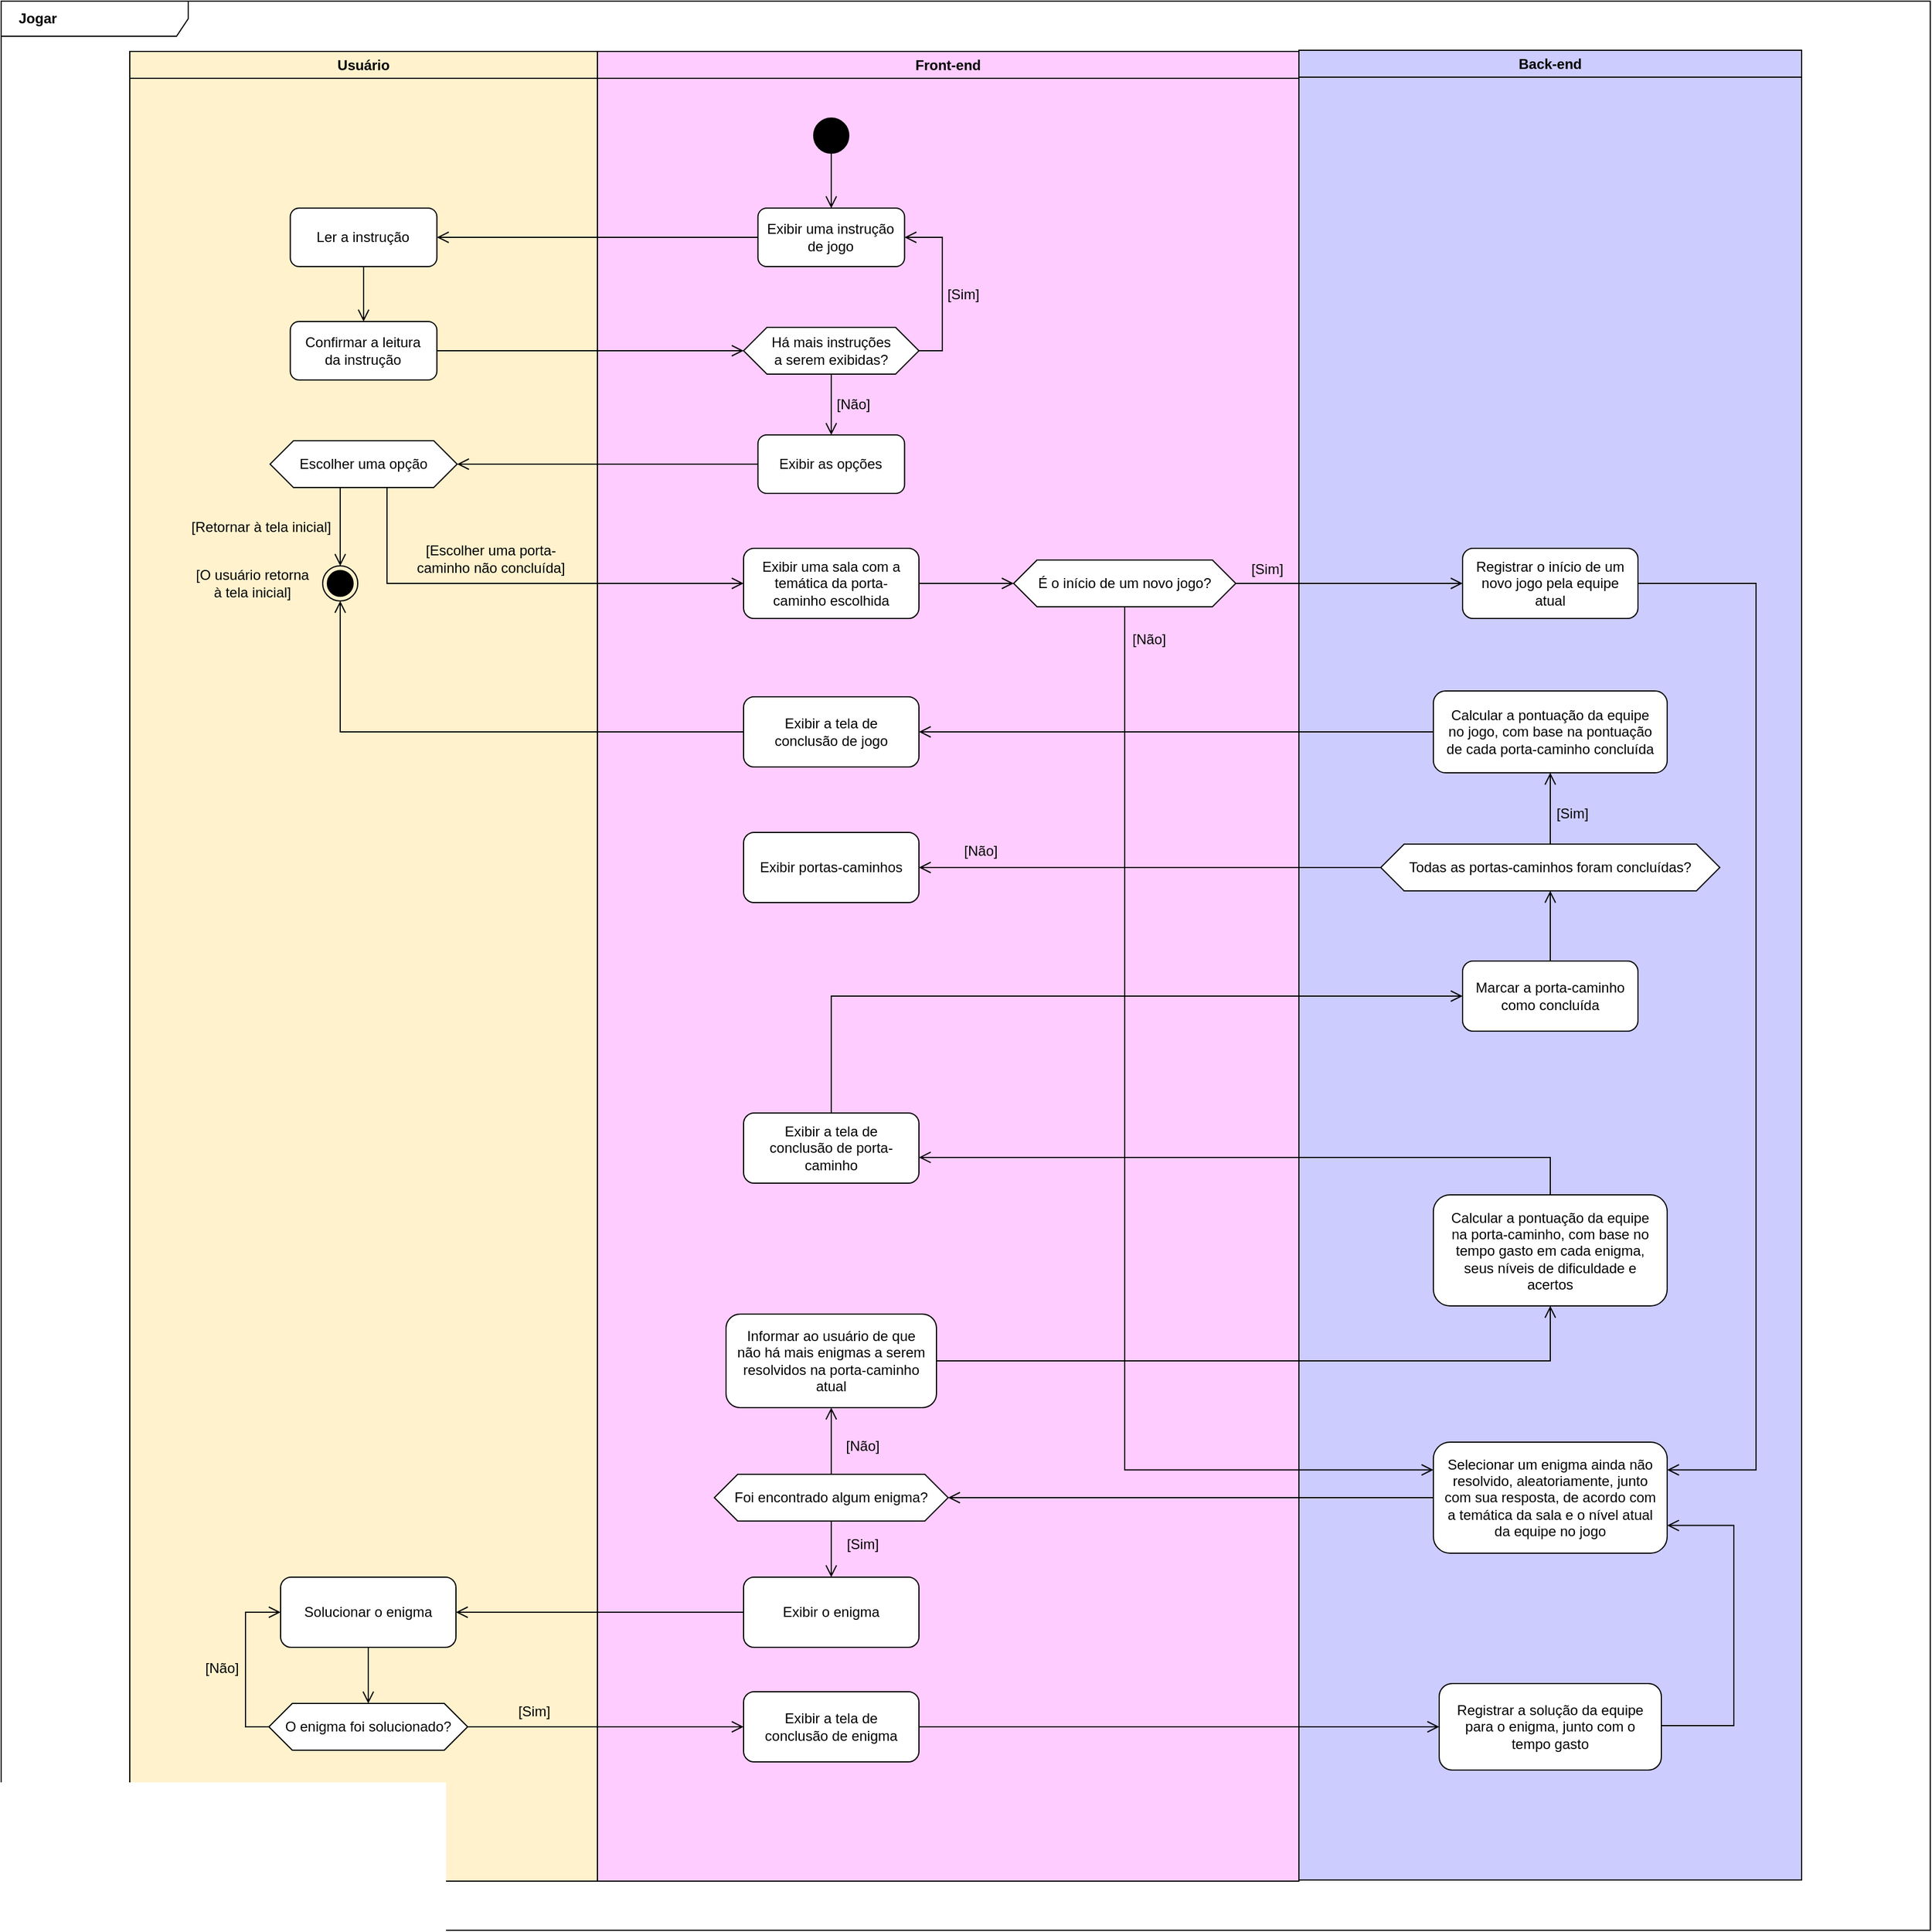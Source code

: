 <mxfile version="21.2.1" type="device">
  <diagram name="Page-1" id="sbLePd5Jf4oPedTLPVzy">
    <mxGraphModel dx="3156" dy="1716" grid="0" gridSize="10" guides="1" tooltips="1" connect="1" arrows="1" fold="1" page="0" pageScale="1" pageWidth="850" pageHeight="1100" math="0" shadow="0">
      <root>
        <mxCell id="0" />
        <mxCell id="1" parent="0" />
        <mxCell id="nPjNJv1jF-xkuSj_hzZt-1" value="Jogar" style="shape=umlFrame;whiteSpace=wrap;html=1;pointerEvents=0;recursiveResize=0;container=1;collapsible=0;width=160;fontSize=12;align=left;spacing=15;fontStyle=1" vertex="1" parent="1">
          <mxGeometry x="-937" y="-320" width="1650" height="1650" as="geometry" />
        </mxCell>
        <mxCell id="nPjNJv1jF-xkuSj_hzZt-2" value="Usuário" style="swimlane;whiteSpace=wrap;spacing=5;swimlaneFillColor=#FFF2CC;fillColor=#FFF2CC;" vertex="1" parent="nPjNJv1jF-xkuSj_hzZt-1">
          <mxGeometry x="110" y="43" width="400" height="1565" as="geometry">
            <mxRectangle x="164.5" y="128" width="90" height="30" as="alternateBounds" />
          </mxGeometry>
        </mxCell>
        <mxCell id="nPjNJv1jF-xkuSj_hzZt-30" style="edgeStyle=none;curved=1;rounded=0;orthogonalLoop=1;jettySize=auto;html=1;exitX=0.5;exitY=1;exitDx=0;exitDy=0;entryX=0.5;entryY=0;entryDx=0;entryDy=0;fontSize=12;startSize=6;endSize=8;endArrow=open;endFill=0;" edge="1" parent="nPjNJv1jF-xkuSj_hzZt-2" source="nPjNJv1jF-xkuSj_hzZt-24" target="nPjNJv1jF-xkuSj_hzZt-28">
          <mxGeometry relative="1" as="geometry" />
        </mxCell>
        <mxCell id="nPjNJv1jF-xkuSj_hzZt-24" value="Ler a instrução" style="strokeColor=default;whiteSpace=wrap;rounded=1;glass=0;spacing=3;" vertex="1" parent="nPjNJv1jF-xkuSj_hzZt-2">
          <mxGeometry x="137.3" y="134" width="125.4" height="50" as="geometry" />
        </mxCell>
        <mxCell id="nPjNJv1jF-xkuSj_hzZt-28" value="Confirmar a leitura da instrução" style="strokeColor=default;whiteSpace=wrap;rounded=1;glass=0;spacing=7;" vertex="1" parent="nPjNJv1jF-xkuSj_hzZt-2">
          <mxGeometry x="137.3" y="231" width="125.4" height="50" as="geometry" />
        </mxCell>
        <mxCell id="nPjNJv1jF-xkuSj_hzZt-49" style="edgeStyle=none;curved=1;rounded=0;orthogonalLoop=1;jettySize=auto;html=1;exitX=0.5;exitY=1;exitDx=0;exitDy=0;entryX=0.5;entryY=0;entryDx=0;entryDy=0;fontSize=12;startSize=6;endSize=8;endArrow=open;endFill=0;" edge="1" parent="nPjNJv1jF-xkuSj_hzZt-2" source="nPjNJv1jF-xkuSj_hzZt-46" target="nPjNJv1jF-xkuSj_hzZt-48">
          <mxGeometry relative="1" as="geometry" />
        </mxCell>
        <mxCell id="nPjNJv1jF-xkuSj_hzZt-46" value="Solucionar o enigma" style="strokeColor=default;whiteSpace=wrap;rounded=1;glass=0;spacing=8;" vertex="1" parent="nPjNJv1jF-xkuSj_hzZt-2">
          <mxGeometry x="129" y="1305" width="150" height="60" as="geometry" />
        </mxCell>
        <mxCell id="nPjNJv1jF-xkuSj_hzZt-50" style="edgeStyle=orthogonalEdgeStyle;rounded=0;orthogonalLoop=1;jettySize=auto;html=1;exitX=0;exitY=0.5;exitDx=0;exitDy=0;entryX=0;entryY=0.5;entryDx=0;entryDy=0;fontSize=12;startSize=6;endSize=8;endArrow=open;endFill=0;" edge="1" parent="nPjNJv1jF-xkuSj_hzZt-2" source="nPjNJv1jF-xkuSj_hzZt-48" target="nPjNJv1jF-xkuSj_hzZt-46">
          <mxGeometry relative="1" as="geometry" />
        </mxCell>
        <mxCell id="nPjNJv1jF-xkuSj_hzZt-48" value="O enigma foi solucionado?" style="shape=hexagon;perimeter=hexagonPerimeter2;whiteSpace=wrap;html=1;fixedSize=1;fontSize=12;spacing=0;" vertex="1" parent="nPjNJv1jF-xkuSj_hzZt-2">
          <mxGeometry x="119" y="1413" width="170" height="40" as="geometry" />
        </mxCell>
        <mxCell id="nPjNJv1jF-xkuSj_hzZt-51" value="[Não]" style="text;html=1;strokeColor=none;fillColor=none;align=center;verticalAlign=middle;whiteSpace=wrap;rounded=0;" vertex="1" parent="nPjNJv1jF-xkuSj_hzZt-2">
          <mxGeometry x="64" y="1373" width="30" height="20" as="geometry" />
        </mxCell>
        <mxCell id="nPjNJv1jF-xkuSj_hzZt-54" value="[Sim]" style="text;html=1;strokeColor=none;fillColor=none;align=center;verticalAlign=middle;whiteSpace=wrap;rounded=0;" vertex="1" parent="nPjNJv1jF-xkuSj_hzZt-2">
          <mxGeometry x="331" y="1410" width="30" height="20" as="geometry" />
        </mxCell>
        <mxCell id="nPjNJv1jF-xkuSj_hzZt-97" style="edgeStyle=orthogonalEdgeStyle;rounded=0;orthogonalLoop=1;jettySize=auto;html=1;exitX=0.375;exitY=1;exitDx=0;exitDy=0;entryX=0.5;entryY=0;entryDx=0;entryDy=0;fontSize=12;startSize=6;endSize=8;endArrow=open;endFill=0;" edge="1" parent="nPjNJv1jF-xkuSj_hzZt-2" source="nPjNJv1jF-xkuSj_hzZt-93" target="nPjNJv1jF-xkuSj_hzZt-96">
          <mxGeometry relative="1" as="geometry" />
        </mxCell>
        <mxCell id="nPjNJv1jF-xkuSj_hzZt-93" value="Escolher uma opção" style="shape=hexagon;perimeter=hexagonPerimeter2;whiteSpace=wrap;html=1;fixedSize=1;fontSize=12;spacing=0;" vertex="1" parent="nPjNJv1jF-xkuSj_hzZt-2">
          <mxGeometry x="120.0" y="333" width="160" height="40" as="geometry" />
        </mxCell>
        <mxCell id="nPjNJv1jF-xkuSj_hzZt-96" value="" style="ellipse;html=1;shape=endState;fillColor=strokeColor;fontSize=16;" vertex="1" parent="nPjNJv1jF-xkuSj_hzZt-2">
          <mxGeometry x="165" y="440" width="30" height="30" as="geometry" />
        </mxCell>
        <mxCell id="nPjNJv1jF-xkuSj_hzZt-98" value="[Retornar à tela inicial]" style="text;html=1;strokeColor=none;fillColor=none;align=center;verticalAlign=middle;whiteSpace=wrap;rounded=0;" vertex="1" parent="nPjNJv1jF-xkuSj_hzZt-2">
          <mxGeometry x="45" y="397" width="135" height="20" as="geometry" />
        </mxCell>
        <mxCell id="nPjNJv1jF-xkuSj_hzZt-99" value="[Escolher uma porta-caminho não concluída]" style="text;html=1;strokeColor=none;fillColor=none;align=center;verticalAlign=middle;whiteSpace=wrap;rounded=0;" vertex="1" parent="nPjNJv1jF-xkuSj_hzZt-2">
          <mxGeometry x="244" y="416" width="130" height="35" as="geometry" />
        </mxCell>
        <mxCell id="nPjNJv1jF-xkuSj_hzZt-129" value="[O usuário retorna à tela inicial]" style="text;html=1;strokeColor=none;fillColor=none;align=center;verticalAlign=middle;whiteSpace=wrap;rounded=0;" vertex="1" parent="nPjNJv1jF-xkuSj_hzZt-2">
          <mxGeometry x="52" y="437.5" width="106" height="35" as="geometry" />
        </mxCell>
        <mxCell id="nPjNJv1jF-xkuSj_hzZt-10" value="Front-end" style="swimlane;whiteSpace=wrap;spacing=5;swimlaneFillColor=#FFCCFF;fillColor=#FFCCFF;" vertex="1" parent="nPjNJv1jF-xkuSj_hzZt-1">
          <mxGeometry x="510" y="43" width="600" height="1565" as="geometry">
            <mxRectangle x="164.5" y="128" width="90" height="30" as="alternateBounds" />
          </mxGeometry>
        </mxCell>
        <mxCell id="nPjNJv1jF-xkuSj_hzZt-11" value="Exibir uma instrução de jogo" style="strokeColor=default;whiteSpace=wrap;rounded=1;glass=0;spacing=3;" vertex="1" parent="nPjNJv1jF-xkuSj_hzZt-10">
          <mxGeometry x="137.3" y="134" width="125.4" height="50" as="geometry" />
        </mxCell>
        <mxCell id="nPjNJv1jF-xkuSj_hzZt-26" style="edgeStyle=none;curved=1;rounded=0;orthogonalLoop=1;jettySize=auto;html=1;exitX=0.5;exitY=1;exitDx=0;exitDy=0;entryX=0.5;entryY=0;entryDx=0;entryDy=0;fontSize=12;startSize=6;endSize=8;endArrow=open;endFill=0;" edge="1" parent="nPjNJv1jF-xkuSj_hzZt-10" source="nPjNJv1jF-xkuSj_hzZt-25" target="nPjNJv1jF-xkuSj_hzZt-11">
          <mxGeometry relative="1" as="geometry" />
        </mxCell>
        <mxCell id="nPjNJv1jF-xkuSj_hzZt-25" value="" style="ellipse;fillColor=strokeColor;html=1;fontSize=16;" vertex="1" parent="nPjNJv1jF-xkuSj_hzZt-10">
          <mxGeometry x="185" y="57" width="30" height="30" as="geometry" />
        </mxCell>
        <mxCell id="nPjNJv1jF-xkuSj_hzZt-32" style="edgeStyle=orthogonalEdgeStyle;rounded=0;orthogonalLoop=1;jettySize=auto;html=1;exitX=1;exitY=0.5;exitDx=0;exitDy=0;entryX=1;entryY=0.5;entryDx=0;entryDy=0;fontSize=12;startSize=6;endSize=8;endArrow=open;endFill=0;" edge="1" parent="nPjNJv1jF-xkuSj_hzZt-10" source="nPjNJv1jF-xkuSj_hzZt-9" target="nPjNJv1jF-xkuSj_hzZt-11">
          <mxGeometry relative="1" as="geometry" />
        </mxCell>
        <mxCell id="nPjNJv1jF-xkuSj_hzZt-34" style="edgeStyle=none;curved=1;rounded=0;orthogonalLoop=1;jettySize=auto;html=1;exitX=0.5;exitY=1;exitDx=0;exitDy=0;entryX=0.5;entryY=0;entryDx=0;entryDy=0;fontSize=12;startSize=6;endSize=8;endArrow=open;endFill=0;" edge="1" parent="nPjNJv1jF-xkuSj_hzZt-10" source="nPjNJv1jF-xkuSj_hzZt-9" target="nPjNJv1jF-xkuSj_hzZt-33">
          <mxGeometry relative="1" as="geometry" />
        </mxCell>
        <mxCell id="nPjNJv1jF-xkuSj_hzZt-9" value="Há mais instruções a serem exibidas?" style="shape=hexagon;perimeter=hexagonPerimeter2;whiteSpace=wrap;html=1;fixedSize=1;fontSize=12;spacing=22;" vertex="1" parent="nPjNJv1jF-xkuSj_hzZt-10">
          <mxGeometry x="125" y="236" width="150" height="40" as="geometry" />
        </mxCell>
        <mxCell id="nPjNJv1jF-xkuSj_hzZt-33" value="Exibir as opções" style="strokeColor=default;whiteSpace=wrap;rounded=1;glass=0;spacing=8;" vertex="1" parent="nPjNJv1jF-xkuSj_hzZt-10">
          <mxGeometry x="137.3" y="328" width="125.4" height="50" as="geometry" />
        </mxCell>
        <mxCell id="nPjNJv1jF-xkuSj_hzZt-8" value="[Sim]" style="text;html=1;strokeColor=none;fillColor=none;align=center;verticalAlign=middle;whiteSpace=wrap;rounded=0;" vertex="1" parent="nPjNJv1jF-xkuSj_hzZt-10">
          <mxGeometry x="298" y="198" width="30" height="20" as="geometry" />
        </mxCell>
        <mxCell id="nPjNJv1jF-xkuSj_hzZt-35" value="[Não]" style="text;html=1;strokeColor=none;fillColor=none;align=center;verticalAlign=middle;whiteSpace=wrap;rounded=0;" vertex="1" parent="nPjNJv1jF-xkuSj_hzZt-10">
          <mxGeometry x="204" y="292" width="30" height="20" as="geometry" />
        </mxCell>
        <mxCell id="nPjNJv1jF-xkuSj_hzZt-121" style="edgeStyle=orthogonalEdgeStyle;rounded=0;orthogonalLoop=1;jettySize=auto;html=1;exitX=1;exitY=0.5;exitDx=0;exitDy=0;entryX=0;entryY=0.5;entryDx=0;entryDy=0;fontSize=12;startSize=6;endSize=8;endArrow=open;endFill=0;" edge="1" parent="nPjNJv1jF-xkuSj_hzZt-10" source="nPjNJv1jF-xkuSj_hzZt-38" target="nPjNJv1jF-xkuSj_hzZt-120">
          <mxGeometry relative="1" as="geometry" />
        </mxCell>
        <mxCell id="nPjNJv1jF-xkuSj_hzZt-38" value="Exibir uma sala com a temática da porta-caminho escolhida" style="strokeColor=default;whiteSpace=wrap;rounded=1;glass=0;spacing=8;" vertex="1" parent="nPjNJv1jF-xkuSj_hzZt-10">
          <mxGeometry x="125.0" y="425" width="150" height="60" as="geometry" />
        </mxCell>
        <mxCell id="nPjNJv1jF-xkuSj_hzZt-44" value="Exibir o enigma" style="strokeColor=default;whiteSpace=wrap;rounded=1;glass=0;spacing=8;" vertex="1" parent="nPjNJv1jF-xkuSj_hzZt-10">
          <mxGeometry x="125" y="1305" width="150" height="60" as="geometry" />
        </mxCell>
        <mxCell id="nPjNJv1jF-xkuSj_hzZt-52" value="Exibir a tela de conclusão de enigma" style="strokeColor=default;whiteSpace=wrap;rounded=1;glass=0;spacing=8;" vertex="1" parent="nPjNJv1jF-xkuSj_hzZt-10">
          <mxGeometry x="125" y="1403" width="150" height="60" as="geometry" />
        </mxCell>
        <mxCell id="nPjNJv1jF-xkuSj_hzZt-67" style="edgeStyle=orthogonalEdgeStyle;rounded=0;orthogonalLoop=1;jettySize=auto;html=1;exitX=0.5;exitY=0;exitDx=0;exitDy=0;entryX=0.5;entryY=1;entryDx=0;entryDy=0;fontSize=12;startSize=6;endSize=8;endArrow=open;endFill=0;" edge="1" parent="nPjNJv1jF-xkuSj_hzZt-10" source="nPjNJv1jF-xkuSj_hzZt-62" target="nPjNJv1jF-xkuSj_hzZt-66">
          <mxGeometry relative="1" as="geometry" />
        </mxCell>
        <mxCell id="nPjNJv1jF-xkuSj_hzZt-81" style="edgeStyle=orthogonalEdgeStyle;rounded=0;orthogonalLoop=1;jettySize=auto;html=1;exitX=0.5;exitY=1;exitDx=0;exitDy=0;entryX=0.5;entryY=0;entryDx=0;entryDy=0;fontSize=12;startSize=6;endSize=8;endArrow=open;endFill=0;" edge="1" parent="nPjNJv1jF-xkuSj_hzZt-10" source="nPjNJv1jF-xkuSj_hzZt-62" target="nPjNJv1jF-xkuSj_hzZt-44">
          <mxGeometry relative="1" as="geometry" />
        </mxCell>
        <mxCell id="nPjNJv1jF-xkuSj_hzZt-62" value="Foi encontrado algum enigma?" style="shape=hexagon;perimeter=hexagonPerimeter2;whiteSpace=wrap;html=1;fixedSize=1;fontSize=12;spacing=0;" vertex="1" parent="nPjNJv1jF-xkuSj_hzZt-10">
          <mxGeometry x="100" y="1217" width="200" height="40" as="geometry" />
        </mxCell>
        <mxCell id="nPjNJv1jF-xkuSj_hzZt-66" value="Informar ao usuário de que não há mais enigmas a serem resolvidos na porta-caminho atual" style="strokeColor=default;whiteSpace=wrap;rounded=1;glass=0;spacing=9;" vertex="1" parent="nPjNJv1jF-xkuSj_hzZt-10">
          <mxGeometry x="110" y="1080" width="180" height="80" as="geometry" />
        </mxCell>
        <mxCell id="nPjNJv1jF-xkuSj_hzZt-69" value="[Não]" style="text;html=1;strokeColor=none;fillColor=none;align=center;verticalAlign=middle;whiteSpace=wrap;rounded=0;" vertex="1" parent="nPjNJv1jF-xkuSj_hzZt-10">
          <mxGeometry x="212" y="1183" width="30" height="20" as="geometry" />
        </mxCell>
        <mxCell id="nPjNJv1jF-xkuSj_hzZt-71" value="Exibir a tela de conclusão de porta-caminho" style="strokeColor=default;whiteSpace=wrap;rounded=1;glass=0;spacing=9;" vertex="1" parent="nPjNJv1jF-xkuSj_hzZt-10">
          <mxGeometry x="125" y="908" width="150" height="60" as="geometry" />
        </mxCell>
        <mxCell id="nPjNJv1jF-xkuSj_hzZt-82" value="[Sim]" style="text;html=1;strokeColor=none;fillColor=none;align=center;verticalAlign=middle;whiteSpace=wrap;rounded=0;" vertex="1" parent="nPjNJv1jF-xkuSj_hzZt-10">
          <mxGeometry x="212" y="1267" width="30" height="20" as="geometry" />
        </mxCell>
        <mxCell id="nPjNJv1jF-xkuSj_hzZt-89" value="Exibir portas-caminhos" style="strokeColor=default;whiteSpace=wrap;rounded=1;glass=0;spacing=9;" vertex="1" parent="nPjNJv1jF-xkuSj_hzZt-10">
          <mxGeometry x="125" y="668" width="150" height="60" as="geometry" />
        </mxCell>
        <mxCell id="nPjNJv1jF-xkuSj_hzZt-106" value="[Não]" style="text;html=1;strokeColor=none;fillColor=none;align=center;verticalAlign=middle;whiteSpace=wrap;rounded=0;" vertex="1" parent="nPjNJv1jF-xkuSj_hzZt-10">
          <mxGeometry x="313" y="674" width="30" height="20" as="geometry" />
        </mxCell>
        <mxCell id="nPjNJv1jF-xkuSj_hzZt-116" value="Exibir a tela de conclusão de jogo" style="strokeColor=default;whiteSpace=wrap;rounded=1;glass=0;spacing=9;" vertex="1" parent="nPjNJv1jF-xkuSj_hzZt-10">
          <mxGeometry x="125" y="552" width="150" height="60" as="geometry" />
        </mxCell>
        <mxCell id="nPjNJv1jF-xkuSj_hzZt-120" value="É o início de um novo jogo?" style="shape=hexagon;perimeter=hexagonPerimeter2;whiteSpace=wrap;html=1;fixedSize=1;fontSize=12;spacing=0;" vertex="1" parent="nPjNJv1jF-xkuSj_hzZt-10">
          <mxGeometry x="356" y="435" width="190" height="40" as="geometry" />
        </mxCell>
        <mxCell id="nPjNJv1jF-xkuSj_hzZt-123" value="[Sim]" style="text;html=1;strokeColor=none;fillColor=none;align=center;verticalAlign=middle;whiteSpace=wrap;rounded=0;" vertex="1" parent="nPjNJv1jF-xkuSj_hzZt-10">
          <mxGeometry x="558" y="433" width="30" height="20" as="geometry" />
        </mxCell>
        <mxCell id="nPjNJv1jF-xkuSj_hzZt-125" value="[Não]" style="text;html=1;strokeColor=none;fillColor=none;align=center;verticalAlign=middle;whiteSpace=wrap;rounded=0;" vertex="1" parent="nPjNJv1jF-xkuSj_hzZt-10">
          <mxGeometry x="457" y="493" width="30" height="20" as="geometry" />
        </mxCell>
        <mxCell id="nPjNJv1jF-xkuSj_hzZt-18" value="Back-end" style="swimlane;whiteSpace=wrap;spacing=5;swimlaneFillColor=#CCCCFF;fillColor=#CCCCFF;" vertex="1" parent="nPjNJv1jF-xkuSj_hzZt-1">
          <mxGeometry x="1110" y="42" width="430" height="1565" as="geometry">
            <mxRectangle x="164.5" y="128" width="90" height="30" as="alternateBounds" />
          </mxGeometry>
        </mxCell>
        <mxCell id="nPjNJv1jF-xkuSj_hzZt-126" style="edgeStyle=orthogonalEdgeStyle;rounded=0;orthogonalLoop=1;jettySize=auto;html=1;exitX=1;exitY=0.5;exitDx=0;exitDy=0;entryX=1;entryY=0.25;entryDx=0;entryDy=0;fontSize=12;startSize=6;endSize=8;endArrow=open;endFill=0;" edge="1" parent="nPjNJv1jF-xkuSj_hzZt-18" source="nPjNJv1jF-xkuSj_hzZt-41" target="nPjNJv1jF-xkuSj_hzZt-60">
          <mxGeometry relative="1" as="geometry">
            <Array as="points">
              <mxPoint x="391" y="456" />
              <mxPoint x="391" y="1214" />
            </Array>
          </mxGeometry>
        </mxCell>
        <mxCell id="nPjNJv1jF-xkuSj_hzZt-41" value="Registrar o início de um novo jogo pela equipe atual" style="strokeColor=default;whiteSpace=wrap;rounded=1;glass=0;spacing=8;" vertex="1" parent="nPjNJv1jF-xkuSj_hzZt-18">
          <mxGeometry x="140.0" y="426" width="150" height="60" as="geometry" />
        </mxCell>
        <mxCell id="nPjNJv1jF-xkuSj_hzZt-114" style="edgeStyle=orthogonalEdgeStyle;rounded=0;orthogonalLoop=1;jettySize=auto;html=1;exitX=1;exitY=0.5;exitDx=0;exitDy=0;entryX=1;entryY=0.75;entryDx=0;entryDy=0;fontSize=12;startSize=6;endSize=8;endArrow=open;endFill=0;" edge="1" parent="nPjNJv1jF-xkuSj_hzZt-18" source="nPjNJv1jF-xkuSj_hzZt-57" target="nPjNJv1jF-xkuSj_hzZt-60">
          <mxGeometry relative="1" as="geometry">
            <Array as="points">
              <mxPoint x="372" y="1433" />
              <mxPoint x="372" y="1261" />
            </Array>
          </mxGeometry>
        </mxCell>
        <mxCell id="nPjNJv1jF-xkuSj_hzZt-57" value="Registrar a solução da equipe para o enigma, junto com o tempo gasto" style="strokeColor=default;whiteSpace=wrap;rounded=1;glass=0;spacing=8;" vertex="1" parent="nPjNJv1jF-xkuSj_hzZt-18">
          <mxGeometry x="120.0" y="1397" width="190" height="74" as="geometry" />
        </mxCell>
        <mxCell id="nPjNJv1jF-xkuSj_hzZt-60" value="Selecionar um enigma ainda não resolvido, aleatoriamente, junto com sua resposta, de acordo com a temática da sala e o nível atual da equipe no jogo" style="strokeColor=default;whiteSpace=wrap;rounded=1;glass=0;spacing=8;" vertex="1" parent="nPjNJv1jF-xkuSj_hzZt-18">
          <mxGeometry x="115" y="1190.5" width="200" height="95" as="geometry" />
        </mxCell>
        <mxCell id="nPjNJv1jF-xkuSj_hzZt-72" value="Calcular a pontuação da equipe na porta-caminho, com base no tempo gasto em cada enigma, seus níveis de dificuldade e acertos" style="strokeColor=default;whiteSpace=wrap;rounded=1;glass=0;spacing=8;" vertex="1" parent="nPjNJv1jF-xkuSj_hzZt-18">
          <mxGeometry x="115" y="979" width="200" height="95" as="geometry" />
        </mxCell>
        <mxCell id="nPjNJv1jF-xkuSj_hzZt-102" style="edgeStyle=orthogonalEdgeStyle;rounded=0;orthogonalLoop=1;jettySize=auto;html=1;exitX=0.5;exitY=0;exitDx=0;exitDy=0;entryX=0.5;entryY=1;entryDx=0;entryDy=0;fontSize=12;startSize=6;endSize=8;endArrow=open;endFill=0;" edge="1" parent="nPjNJv1jF-xkuSj_hzZt-18" source="nPjNJv1jF-xkuSj_hzZt-100" target="nPjNJv1jF-xkuSj_hzZt-84">
          <mxGeometry relative="1" as="geometry" />
        </mxCell>
        <mxCell id="nPjNJv1jF-xkuSj_hzZt-100" value="Marcar a porta-caminho como concluída" style="strokeColor=default;whiteSpace=wrap;rounded=1;glass=0;spacing=9;" vertex="1" parent="nPjNJv1jF-xkuSj_hzZt-18">
          <mxGeometry x="140" y="779" width="150" height="60" as="geometry" />
        </mxCell>
        <mxCell id="nPjNJv1jF-xkuSj_hzZt-113" style="edgeStyle=orthogonalEdgeStyle;rounded=0;orthogonalLoop=1;jettySize=auto;html=1;exitX=0.5;exitY=0;exitDx=0;exitDy=0;entryX=0.5;entryY=1;entryDx=0;entryDy=0;fontSize=12;startSize=6;endSize=8;endArrow=open;endFill=0;" edge="1" parent="nPjNJv1jF-xkuSj_hzZt-18" source="nPjNJv1jF-xkuSj_hzZt-84" target="nPjNJv1jF-xkuSj_hzZt-111">
          <mxGeometry relative="1" as="geometry" />
        </mxCell>
        <mxCell id="nPjNJv1jF-xkuSj_hzZt-84" value="Todas as portas-caminhos foram concluídas?" style="shape=hexagon;perimeter=hexagonPerimeter2;whiteSpace=wrap;html=1;fixedSize=1;fontSize=12;spacing=0;" vertex="1" parent="nPjNJv1jF-xkuSj_hzZt-18">
          <mxGeometry x="70" y="679" width="290" height="40" as="geometry" />
        </mxCell>
        <mxCell id="nPjNJv1jF-xkuSj_hzZt-111" value="Calcular a pontuação da equipe no jogo, com base na pontuação de cada porta-caminho concluída" style="strokeColor=default;whiteSpace=wrap;rounded=1;glass=0;spacing=8;" vertex="1" parent="nPjNJv1jF-xkuSj_hzZt-18">
          <mxGeometry x="115" y="548" width="200" height="70" as="geometry" />
        </mxCell>
        <mxCell id="nPjNJv1jF-xkuSj_hzZt-118" value="[Sim]" style="text;html=1;strokeColor=none;fillColor=none;align=center;verticalAlign=middle;whiteSpace=wrap;rounded=0;" vertex="1" parent="nPjNJv1jF-xkuSj_hzZt-18">
          <mxGeometry x="219" y="643" width="30" height="20" as="geometry" />
        </mxCell>
        <mxCell id="nPjNJv1jF-xkuSj_hzZt-27" style="edgeStyle=none;curved=1;rounded=0;orthogonalLoop=1;jettySize=auto;html=1;exitX=0;exitY=0.5;exitDx=0;exitDy=0;entryX=1;entryY=0.5;entryDx=0;entryDy=0;fontSize=12;startSize=6;endSize=8;endArrow=open;endFill=0;" edge="1" parent="nPjNJv1jF-xkuSj_hzZt-1" source="nPjNJv1jF-xkuSj_hzZt-11" target="nPjNJv1jF-xkuSj_hzZt-24">
          <mxGeometry relative="1" as="geometry" />
        </mxCell>
        <mxCell id="nPjNJv1jF-xkuSj_hzZt-31" style="edgeStyle=none;curved=1;rounded=0;orthogonalLoop=1;jettySize=auto;html=1;exitX=1;exitY=0.5;exitDx=0;exitDy=0;entryX=0;entryY=0.5;entryDx=0;entryDy=0;fontSize=12;startSize=6;endSize=8;endArrow=open;endFill=0;" edge="1" parent="nPjNJv1jF-xkuSj_hzZt-1" source="nPjNJv1jF-xkuSj_hzZt-28" target="nPjNJv1jF-xkuSj_hzZt-9">
          <mxGeometry relative="1" as="geometry" />
        </mxCell>
        <mxCell id="nPjNJv1jF-xkuSj_hzZt-47" style="edgeStyle=none;curved=1;rounded=0;orthogonalLoop=1;jettySize=auto;html=1;exitX=0;exitY=0.5;exitDx=0;exitDy=0;entryX=1;entryY=0.5;entryDx=0;entryDy=0;fontSize=12;startSize=6;endSize=8;endArrow=open;endFill=0;" edge="1" parent="nPjNJv1jF-xkuSj_hzZt-1" source="nPjNJv1jF-xkuSj_hzZt-44" target="nPjNJv1jF-xkuSj_hzZt-46">
          <mxGeometry relative="1" as="geometry" />
        </mxCell>
        <mxCell id="nPjNJv1jF-xkuSj_hzZt-53" style="edgeStyle=none;curved=1;rounded=0;orthogonalLoop=1;jettySize=auto;html=1;exitX=1;exitY=0.5;exitDx=0;exitDy=0;entryX=0;entryY=0.5;entryDx=0;entryDy=0;fontSize=12;startSize=6;endSize=8;endArrow=open;endFill=0;" edge="1" parent="nPjNJv1jF-xkuSj_hzZt-1" source="nPjNJv1jF-xkuSj_hzZt-48" target="nPjNJv1jF-xkuSj_hzZt-52">
          <mxGeometry relative="1" as="geometry" />
        </mxCell>
        <mxCell id="nPjNJv1jF-xkuSj_hzZt-58" style="edgeStyle=none;curved=1;rounded=0;orthogonalLoop=1;jettySize=auto;html=1;exitX=1;exitY=0.5;exitDx=0;exitDy=0;entryX=0;entryY=0.5;entryDx=0;entryDy=0;fontSize=12;startSize=6;endSize=8;endArrow=open;endFill=0;" edge="1" parent="nPjNJv1jF-xkuSj_hzZt-1" source="nPjNJv1jF-xkuSj_hzZt-52" target="nPjNJv1jF-xkuSj_hzZt-57">
          <mxGeometry relative="1" as="geometry" />
        </mxCell>
        <mxCell id="nPjNJv1jF-xkuSj_hzZt-63" style="edgeStyle=none;curved=1;rounded=0;orthogonalLoop=1;jettySize=auto;html=1;exitX=0;exitY=0.5;exitDx=0;exitDy=0;entryX=1;entryY=0.5;entryDx=0;entryDy=0;fontSize=12;startSize=6;endSize=8;endArrow=open;endFill=0;" edge="1" parent="nPjNJv1jF-xkuSj_hzZt-1" source="nPjNJv1jF-xkuSj_hzZt-60" target="nPjNJv1jF-xkuSj_hzZt-62">
          <mxGeometry relative="1" as="geometry" />
        </mxCell>
        <mxCell id="nPjNJv1jF-xkuSj_hzZt-75" style="edgeStyle=orthogonalEdgeStyle;rounded=0;orthogonalLoop=1;jettySize=auto;html=1;exitX=1;exitY=0.5;exitDx=0;exitDy=0;entryX=0.5;entryY=1;entryDx=0;entryDy=0;fontSize=12;startSize=6;endSize=8;endArrow=open;endFill=0;" edge="1" parent="nPjNJv1jF-xkuSj_hzZt-1" source="nPjNJv1jF-xkuSj_hzZt-66" target="nPjNJv1jF-xkuSj_hzZt-72">
          <mxGeometry relative="1" as="geometry" />
        </mxCell>
        <mxCell id="nPjNJv1jF-xkuSj_hzZt-76" style="edgeStyle=orthogonalEdgeStyle;rounded=0;orthogonalLoop=1;jettySize=auto;html=1;exitX=0.5;exitY=0;exitDx=0;exitDy=0;entryX=1;entryY=0.633;entryDx=0;entryDy=0;fontSize=12;startSize=8;endSize=8;endArrow=open;endFill=0;entryPerimeter=0;" edge="1" parent="nPjNJv1jF-xkuSj_hzZt-1" source="nPjNJv1jF-xkuSj_hzZt-72" target="nPjNJv1jF-xkuSj_hzZt-71">
          <mxGeometry relative="1" as="geometry" />
        </mxCell>
        <mxCell id="nPjNJv1jF-xkuSj_hzZt-94" style="edgeStyle=orthogonalEdgeStyle;rounded=0;orthogonalLoop=1;jettySize=auto;html=1;exitX=0;exitY=0.5;exitDx=0;exitDy=0;entryX=1;entryY=0.5;entryDx=0;entryDy=0;fontSize=12;startSize=6;endSize=8;endArrow=open;endFill=0;" edge="1" parent="nPjNJv1jF-xkuSj_hzZt-1" source="nPjNJv1jF-xkuSj_hzZt-33" target="nPjNJv1jF-xkuSj_hzZt-93">
          <mxGeometry relative="1" as="geometry" />
        </mxCell>
        <mxCell id="nPjNJv1jF-xkuSj_hzZt-95" style="edgeStyle=orthogonalEdgeStyle;rounded=0;orthogonalLoop=1;jettySize=auto;html=1;exitX=0.625;exitY=1;exitDx=0;exitDy=0;entryX=0;entryY=0.5;entryDx=0;entryDy=0;fontSize=12;startSize=6;endSize=8;endArrow=open;endFill=0;" edge="1" parent="nPjNJv1jF-xkuSj_hzZt-1" source="nPjNJv1jF-xkuSj_hzZt-93" target="nPjNJv1jF-xkuSj_hzZt-38">
          <mxGeometry relative="1" as="geometry" />
        </mxCell>
        <mxCell id="nPjNJv1jF-xkuSj_hzZt-101" style="edgeStyle=orthogonalEdgeStyle;rounded=0;orthogonalLoop=1;jettySize=auto;html=1;exitX=0.5;exitY=0;exitDx=0;exitDy=0;entryX=0;entryY=0.5;entryDx=0;entryDy=0;fontSize=12;startSize=6;endSize=8;endArrow=open;endFill=0;" edge="1" parent="nPjNJv1jF-xkuSj_hzZt-1" source="nPjNJv1jF-xkuSj_hzZt-71" target="nPjNJv1jF-xkuSj_hzZt-100">
          <mxGeometry relative="1" as="geometry" />
        </mxCell>
        <mxCell id="nPjNJv1jF-xkuSj_hzZt-105" style="edgeStyle=orthogonalEdgeStyle;rounded=0;orthogonalLoop=1;jettySize=auto;html=1;exitX=0;exitY=0.5;exitDx=0;exitDy=0;entryX=1;entryY=0.5;entryDx=0;entryDy=0;fontSize=12;startSize=6;endSize=8;endArrow=open;endFill=0;" edge="1" parent="nPjNJv1jF-xkuSj_hzZt-1" source="nPjNJv1jF-xkuSj_hzZt-84" target="nPjNJv1jF-xkuSj_hzZt-89">
          <mxGeometry relative="1" as="geometry" />
        </mxCell>
        <mxCell id="nPjNJv1jF-xkuSj_hzZt-117" style="edgeStyle=none;curved=1;rounded=0;orthogonalLoop=1;jettySize=auto;html=1;exitX=0;exitY=0.5;exitDx=0;exitDy=0;entryX=1;entryY=0.5;entryDx=0;entryDy=0;fontSize=12;startSize=6;endSize=8;endArrow=open;endFill=0;" edge="1" parent="nPjNJv1jF-xkuSj_hzZt-1" source="nPjNJv1jF-xkuSj_hzZt-111" target="nPjNJv1jF-xkuSj_hzZt-116">
          <mxGeometry relative="1" as="geometry" />
        </mxCell>
        <mxCell id="nPjNJv1jF-xkuSj_hzZt-122" style="edgeStyle=none;curved=1;rounded=0;orthogonalLoop=1;jettySize=auto;html=1;exitX=1;exitY=0.5;exitDx=0;exitDy=0;entryX=0;entryY=0.5;entryDx=0;entryDy=0;fontSize=12;startSize=6;endSize=8;endArrow=open;endFill=0;" edge="1" parent="nPjNJv1jF-xkuSj_hzZt-1" source="nPjNJv1jF-xkuSj_hzZt-120" target="nPjNJv1jF-xkuSj_hzZt-41">
          <mxGeometry relative="1" as="geometry" />
        </mxCell>
        <mxCell id="nPjNJv1jF-xkuSj_hzZt-124" style="edgeStyle=orthogonalEdgeStyle;rounded=0;orthogonalLoop=1;jettySize=auto;html=1;exitX=0.5;exitY=1;exitDx=0;exitDy=0;entryX=0;entryY=0.25;entryDx=0;entryDy=0;fontSize=12;startSize=6;endSize=8;endArrow=open;endFill=0;" edge="1" parent="nPjNJv1jF-xkuSj_hzZt-1" source="nPjNJv1jF-xkuSj_hzZt-120" target="nPjNJv1jF-xkuSj_hzZt-60">
          <mxGeometry relative="1" as="geometry" />
        </mxCell>
        <mxCell id="nPjNJv1jF-xkuSj_hzZt-128" style="edgeStyle=orthogonalEdgeStyle;rounded=0;orthogonalLoop=1;jettySize=auto;html=1;exitX=0;exitY=0.5;exitDx=0;exitDy=0;entryX=0.5;entryY=1;entryDx=0;entryDy=0;fontSize=12;startSize=6;endSize=8;endArrow=open;endFill=0;" edge="1" parent="nPjNJv1jF-xkuSj_hzZt-1" source="nPjNJv1jF-xkuSj_hzZt-116" target="nPjNJv1jF-xkuSj_hzZt-96">
          <mxGeometry relative="1" as="geometry" />
        </mxCell>
      </root>
    </mxGraphModel>
  </diagram>
</mxfile>
